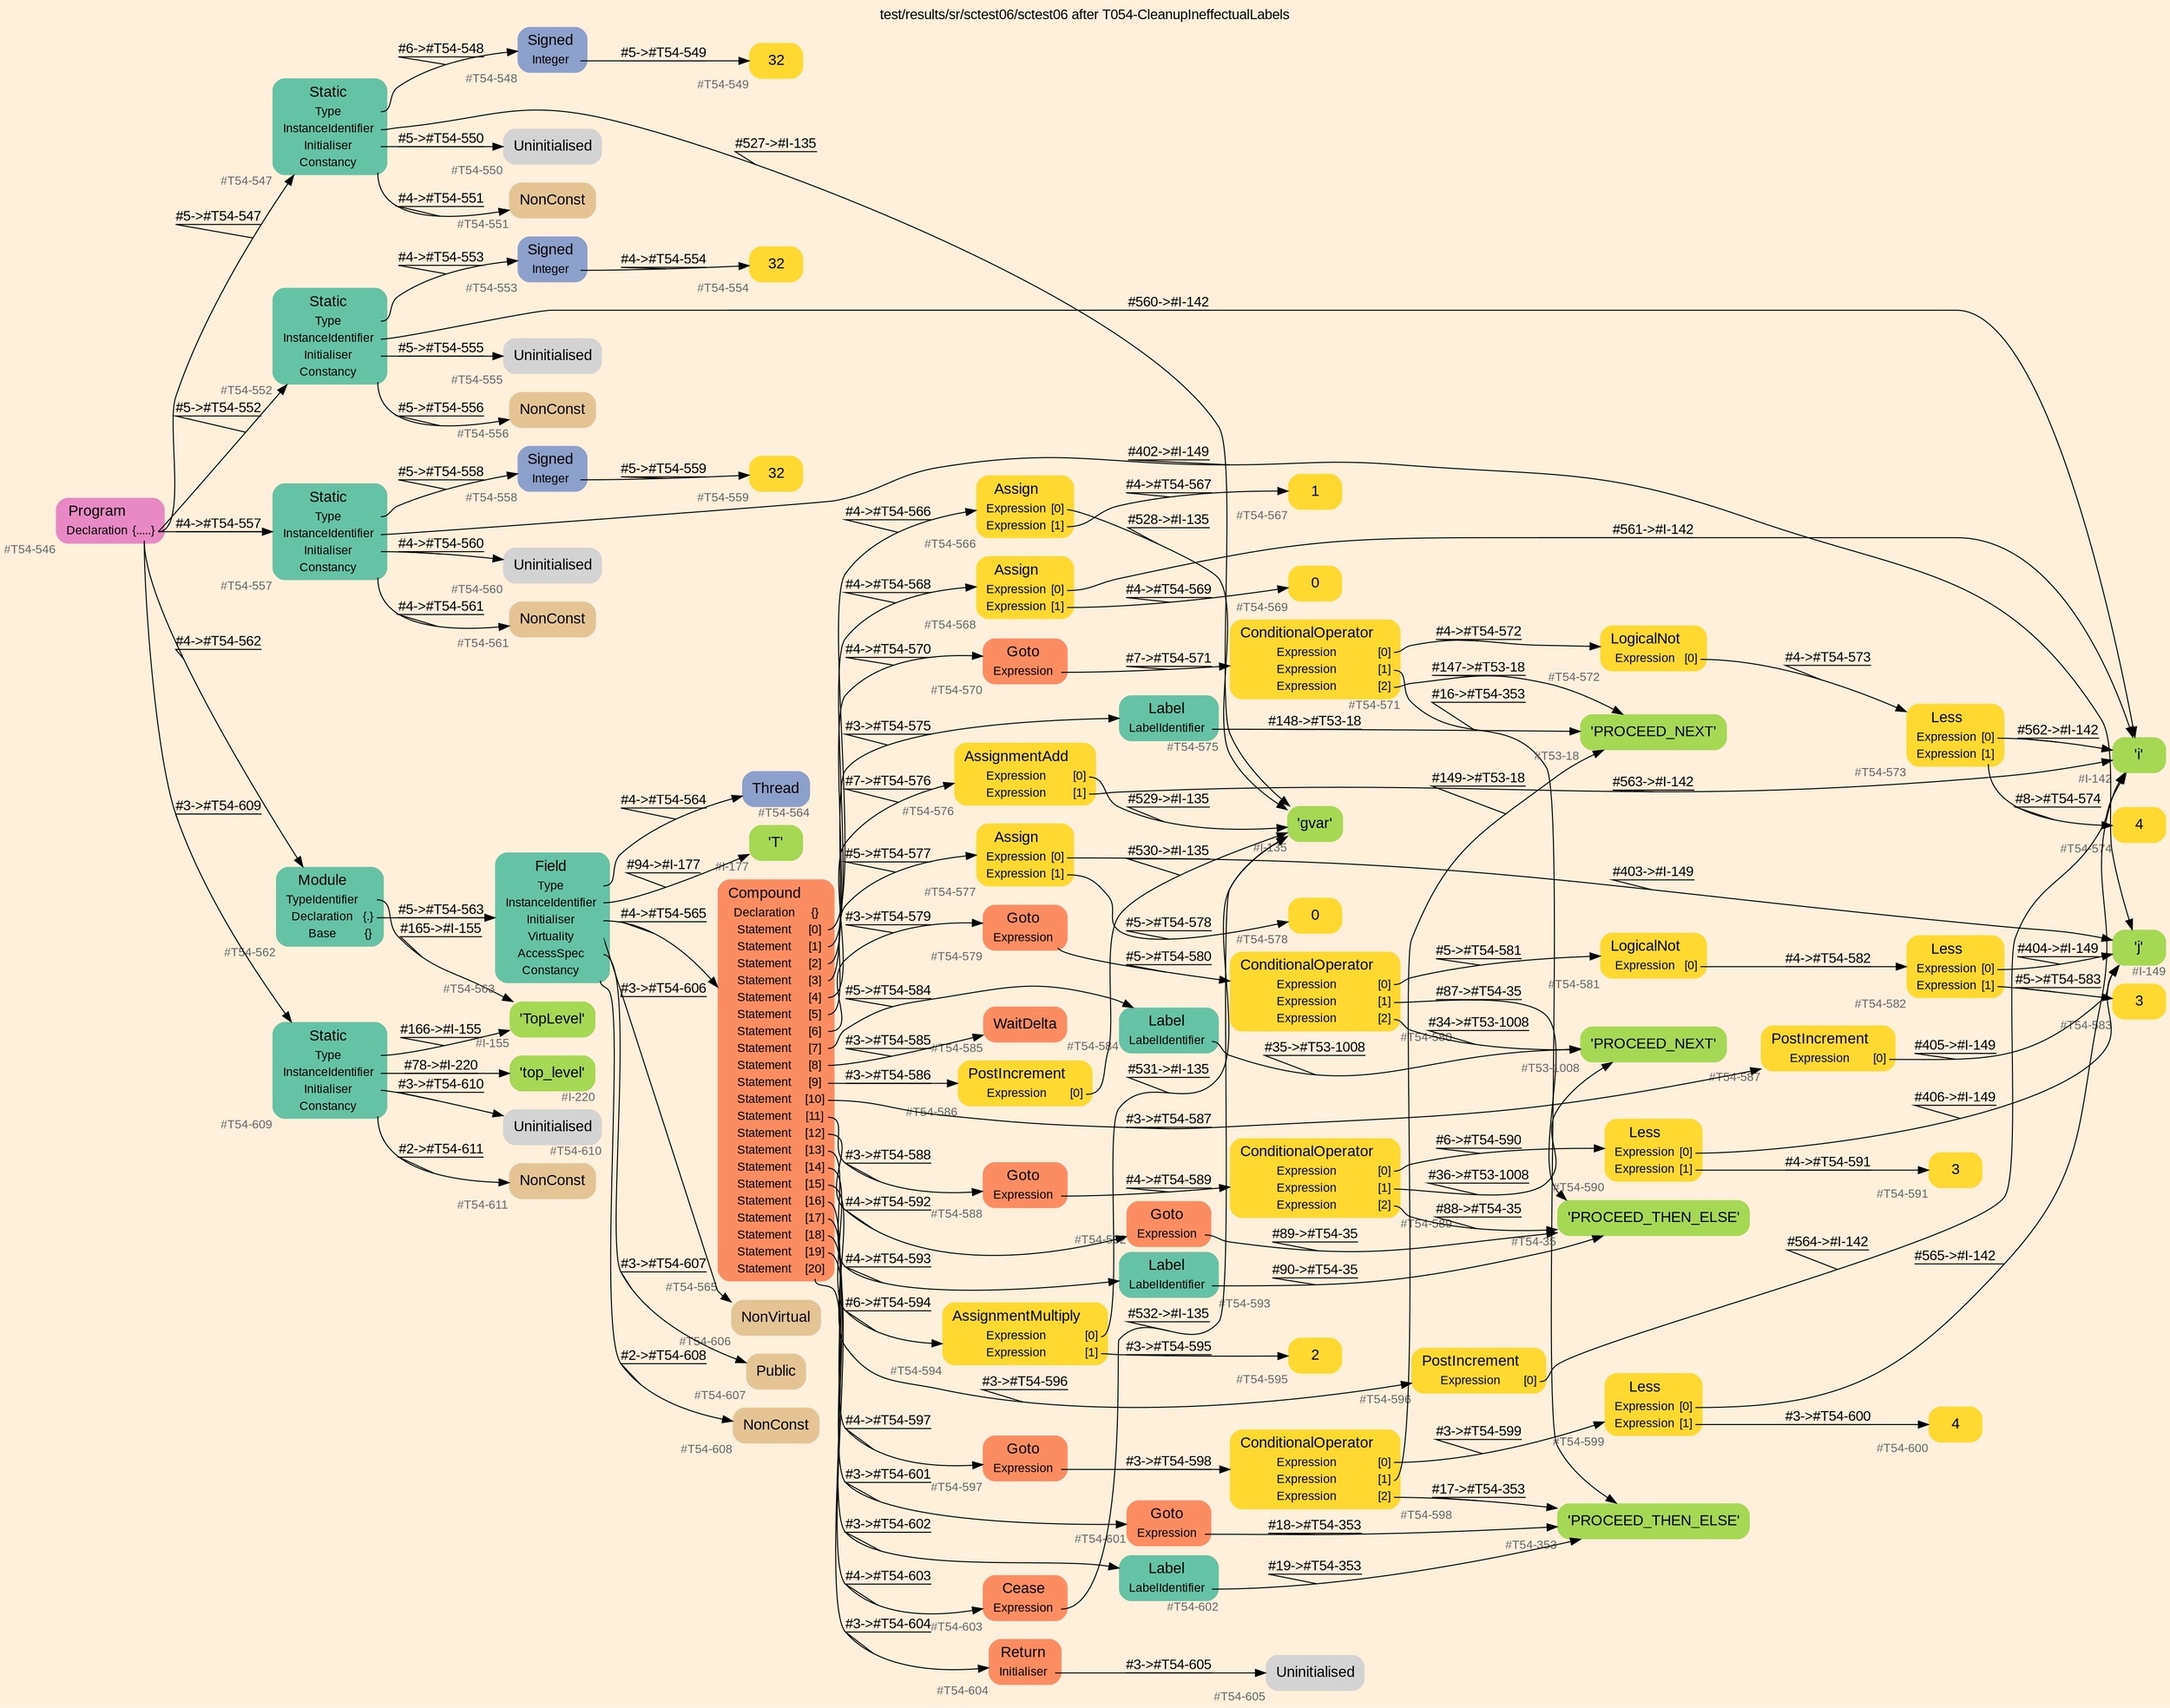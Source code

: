 digraph "test/results/sr/sctest06/sctest06 after T054-CleanupIneffectualLabels" {
label = "test/results/sr/sctest06/sctest06 after T054-CleanupIneffectualLabels"
labelloc = t
graph [
    rankdir = "LR"
    ranksep = 0.3
    bgcolor = antiquewhite1
    color = black
    fontcolor = black
    fontname = "Arial"
];
node [
    fontname = "Arial"
];
edge [
    fontname = "Arial"
];

// -------------------- node figure --------------------
// -------- block #T54-546 ----------
"#T54-546" [
    fillcolor = "/set28/4"
    xlabel = "#T54-546"
    fontsize = "12"
    fontcolor = grey40
    shape = "plaintext"
    label = <<TABLE BORDER="0" CELLBORDER="0" CELLSPACING="0">
     <TR><TD><FONT COLOR="black" POINT-SIZE="15">Program</FONT></TD></TR>
     <TR><TD><FONT COLOR="black" POINT-SIZE="12">Declaration</FONT></TD><TD PORT="port0"><FONT COLOR="black" POINT-SIZE="12">{.....}</FONT></TD></TR>
    </TABLE>>
    style = "rounded,filled"
];

// -------- block #T54-547 ----------
"#T54-547" [
    fillcolor = "/set28/1"
    xlabel = "#T54-547"
    fontsize = "12"
    fontcolor = grey40
    shape = "plaintext"
    label = <<TABLE BORDER="0" CELLBORDER="0" CELLSPACING="0">
     <TR><TD><FONT COLOR="black" POINT-SIZE="15">Static</FONT></TD></TR>
     <TR><TD><FONT COLOR="black" POINT-SIZE="12">Type</FONT></TD><TD PORT="port0"></TD></TR>
     <TR><TD><FONT COLOR="black" POINT-SIZE="12">InstanceIdentifier</FONT></TD><TD PORT="port1"></TD></TR>
     <TR><TD><FONT COLOR="black" POINT-SIZE="12">Initialiser</FONT></TD><TD PORT="port2"></TD></TR>
     <TR><TD><FONT COLOR="black" POINT-SIZE="12">Constancy</FONT></TD><TD PORT="port3"></TD></TR>
    </TABLE>>
    style = "rounded,filled"
];

// -------- block #T54-548 ----------
"#T54-548" [
    fillcolor = "/set28/3"
    xlabel = "#T54-548"
    fontsize = "12"
    fontcolor = grey40
    shape = "plaintext"
    label = <<TABLE BORDER="0" CELLBORDER="0" CELLSPACING="0">
     <TR><TD><FONT COLOR="black" POINT-SIZE="15">Signed</FONT></TD></TR>
     <TR><TD><FONT COLOR="black" POINT-SIZE="12">Integer</FONT></TD><TD PORT="port0"></TD></TR>
    </TABLE>>
    style = "rounded,filled"
];

// -------- block #T54-549 ----------
"#T54-549" [
    fillcolor = "/set28/6"
    xlabel = "#T54-549"
    fontsize = "12"
    fontcolor = grey40
    shape = "plaintext"
    label = <<TABLE BORDER="0" CELLBORDER="0" CELLSPACING="0">
     <TR><TD><FONT COLOR="black" POINT-SIZE="15">32</FONT></TD></TR>
    </TABLE>>
    style = "rounded,filled"
];

// -------- block #I-135 ----------
"#I-135" [
    fillcolor = "/set28/5"
    xlabel = "#I-135"
    fontsize = "12"
    fontcolor = grey40
    shape = "plaintext"
    label = <<TABLE BORDER="0" CELLBORDER="0" CELLSPACING="0">
     <TR><TD><FONT COLOR="black" POINT-SIZE="15">'gvar'</FONT></TD></TR>
    </TABLE>>
    style = "rounded,filled"
];

// -------- block #T54-550 ----------
"#T54-550" [
    xlabel = "#T54-550"
    fontsize = "12"
    fontcolor = grey40
    shape = "plaintext"
    label = <<TABLE BORDER="0" CELLBORDER="0" CELLSPACING="0">
     <TR><TD><FONT COLOR="black" POINT-SIZE="15">Uninitialised</FONT></TD></TR>
    </TABLE>>
    style = "rounded,filled"
];

// -------- block #T54-551 ----------
"#T54-551" [
    fillcolor = "/set28/7"
    xlabel = "#T54-551"
    fontsize = "12"
    fontcolor = grey40
    shape = "plaintext"
    label = <<TABLE BORDER="0" CELLBORDER="0" CELLSPACING="0">
     <TR><TD><FONT COLOR="black" POINT-SIZE="15">NonConst</FONT></TD></TR>
    </TABLE>>
    style = "rounded,filled"
];

// -------- block #T54-552 ----------
"#T54-552" [
    fillcolor = "/set28/1"
    xlabel = "#T54-552"
    fontsize = "12"
    fontcolor = grey40
    shape = "plaintext"
    label = <<TABLE BORDER="0" CELLBORDER="0" CELLSPACING="0">
     <TR><TD><FONT COLOR="black" POINT-SIZE="15">Static</FONT></TD></TR>
     <TR><TD><FONT COLOR="black" POINT-SIZE="12">Type</FONT></TD><TD PORT="port0"></TD></TR>
     <TR><TD><FONT COLOR="black" POINT-SIZE="12">InstanceIdentifier</FONT></TD><TD PORT="port1"></TD></TR>
     <TR><TD><FONT COLOR="black" POINT-SIZE="12">Initialiser</FONT></TD><TD PORT="port2"></TD></TR>
     <TR><TD><FONT COLOR="black" POINT-SIZE="12">Constancy</FONT></TD><TD PORT="port3"></TD></TR>
    </TABLE>>
    style = "rounded,filled"
];

// -------- block #T54-553 ----------
"#T54-553" [
    fillcolor = "/set28/3"
    xlabel = "#T54-553"
    fontsize = "12"
    fontcolor = grey40
    shape = "plaintext"
    label = <<TABLE BORDER="0" CELLBORDER="0" CELLSPACING="0">
     <TR><TD><FONT COLOR="black" POINT-SIZE="15">Signed</FONT></TD></TR>
     <TR><TD><FONT COLOR="black" POINT-SIZE="12">Integer</FONT></TD><TD PORT="port0"></TD></TR>
    </TABLE>>
    style = "rounded,filled"
];

// -------- block #T54-554 ----------
"#T54-554" [
    fillcolor = "/set28/6"
    xlabel = "#T54-554"
    fontsize = "12"
    fontcolor = grey40
    shape = "plaintext"
    label = <<TABLE BORDER="0" CELLBORDER="0" CELLSPACING="0">
     <TR><TD><FONT COLOR="black" POINT-SIZE="15">32</FONT></TD></TR>
    </TABLE>>
    style = "rounded,filled"
];

// -------- block #I-142 ----------
"#I-142" [
    fillcolor = "/set28/5"
    xlabel = "#I-142"
    fontsize = "12"
    fontcolor = grey40
    shape = "plaintext"
    label = <<TABLE BORDER="0" CELLBORDER="0" CELLSPACING="0">
     <TR><TD><FONT COLOR="black" POINT-SIZE="15">'i'</FONT></TD></TR>
    </TABLE>>
    style = "rounded,filled"
];

// -------- block #T54-555 ----------
"#T54-555" [
    xlabel = "#T54-555"
    fontsize = "12"
    fontcolor = grey40
    shape = "plaintext"
    label = <<TABLE BORDER="0" CELLBORDER="0" CELLSPACING="0">
     <TR><TD><FONT COLOR="black" POINT-SIZE="15">Uninitialised</FONT></TD></TR>
    </TABLE>>
    style = "rounded,filled"
];

// -------- block #T54-556 ----------
"#T54-556" [
    fillcolor = "/set28/7"
    xlabel = "#T54-556"
    fontsize = "12"
    fontcolor = grey40
    shape = "plaintext"
    label = <<TABLE BORDER="0" CELLBORDER="0" CELLSPACING="0">
     <TR><TD><FONT COLOR="black" POINT-SIZE="15">NonConst</FONT></TD></TR>
    </TABLE>>
    style = "rounded,filled"
];

// -------- block #T54-557 ----------
"#T54-557" [
    fillcolor = "/set28/1"
    xlabel = "#T54-557"
    fontsize = "12"
    fontcolor = grey40
    shape = "plaintext"
    label = <<TABLE BORDER="0" CELLBORDER="0" CELLSPACING="0">
     <TR><TD><FONT COLOR="black" POINT-SIZE="15">Static</FONT></TD></TR>
     <TR><TD><FONT COLOR="black" POINT-SIZE="12">Type</FONT></TD><TD PORT="port0"></TD></TR>
     <TR><TD><FONT COLOR="black" POINT-SIZE="12">InstanceIdentifier</FONT></TD><TD PORT="port1"></TD></TR>
     <TR><TD><FONT COLOR="black" POINT-SIZE="12">Initialiser</FONT></TD><TD PORT="port2"></TD></TR>
     <TR><TD><FONT COLOR="black" POINT-SIZE="12">Constancy</FONT></TD><TD PORT="port3"></TD></TR>
    </TABLE>>
    style = "rounded,filled"
];

// -------- block #T54-558 ----------
"#T54-558" [
    fillcolor = "/set28/3"
    xlabel = "#T54-558"
    fontsize = "12"
    fontcolor = grey40
    shape = "plaintext"
    label = <<TABLE BORDER="0" CELLBORDER="0" CELLSPACING="0">
     <TR><TD><FONT COLOR="black" POINT-SIZE="15">Signed</FONT></TD></TR>
     <TR><TD><FONT COLOR="black" POINT-SIZE="12">Integer</FONT></TD><TD PORT="port0"></TD></TR>
    </TABLE>>
    style = "rounded,filled"
];

// -------- block #T54-559 ----------
"#T54-559" [
    fillcolor = "/set28/6"
    xlabel = "#T54-559"
    fontsize = "12"
    fontcolor = grey40
    shape = "plaintext"
    label = <<TABLE BORDER="0" CELLBORDER="0" CELLSPACING="0">
     <TR><TD><FONT COLOR="black" POINT-SIZE="15">32</FONT></TD></TR>
    </TABLE>>
    style = "rounded,filled"
];

// -------- block #I-149 ----------
"#I-149" [
    fillcolor = "/set28/5"
    xlabel = "#I-149"
    fontsize = "12"
    fontcolor = grey40
    shape = "plaintext"
    label = <<TABLE BORDER="0" CELLBORDER="0" CELLSPACING="0">
     <TR><TD><FONT COLOR="black" POINT-SIZE="15">'j'</FONT></TD></TR>
    </TABLE>>
    style = "rounded,filled"
];

// -------- block #T54-560 ----------
"#T54-560" [
    xlabel = "#T54-560"
    fontsize = "12"
    fontcolor = grey40
    shape = "plaintext"
    label = <<TABLE BORDER="0" CELLBORDER="0" CELLSPACING="0">
     <TR><TD><FONT COLOR="black" POINT-SIZE="15">Uninitialised</FONT></TD></TR>
    </TABLE>>
    style = "rounded,filled"
];

// -------- block #T54-561 ----------
"#T54-561" [
    fillcolor = "/set28/7"
    xlabel = "#T54-561"
    fontsize = "12"
    fontcolor = grey40
    shape = "plaintext"
    label = <<TABLE BORDER="0" CELLBORDER="0" CELLSPACING="0">
     <TR><TD><FONT COLOR="black" POINT-SIZE="15">NonConst</FONT></TD></TR>
    </TABLE>>
    style = "rounded,filled"
];

// -------- block #T54-562 ----------
"#T54-562" [
    fillcolor = "/set28/1"
    xlabel = "#T54-562"
    fontsize = "12"
    fontcolor = grey40
    shape = "plaintext"
    label = <<TABLE BORDER="0" CELLBORDER="0" CELLSPACING="0">
     <TR><TD><FONT COLOR="black" POINT-SIZE="15">Module</FONT></TD></TR>
     <TR><TD><FONT COLOR="black" POINT-SIZE="12">TypeIdentifier</FONT></TD><TD PORT="port0"></TD></TR>
     <TR><TD><FONT COLOR="black" POINT-SIZE="12">Declaration</FONT></TD><TD PORT="port1"><FONT COLOR="black" POINT-SIZE="12">{.}</FONT></TD></TR>
     <TR><TD><FONT COLOR="black" POINT-SIZE="12">Base</FONT></TD><TD PORT="port2"><FONT COLOR="black" POINT-SIZE="12">{}</FONT></TD></TR>
    </TABLE>>
    style = "rounded,filled"
];

// -------- block #I-155 ----------
"#I-155" [
    fillcolor = "/set28/5"
    xlabel = "#I-155"
    fontsize = "12"
    fontcolor = grey40
    shape = "plaintext"
    label = <<TABLE BORDER="0" CELLBORDER="0" CELLSPACING="0">
     <TR><TD><FONT COLOR="black" POINT-SIZE="15">'TopLevel'</FONT></TD></TR>
    </TABLE>>
    style = "rounded,filled"
];

// -------- block #T54-563 ----------
"#T54-563" [
    fillcolor = "/set28/1"
    xlabel = "#T54-563"
    fontsize = "12"
    fontcolor = grey40
    shape = "plaintext"
    label = <<TABLE BORDER="0" CELLBORDER="0" CELLSPACING="0">
     <TR><TD><FONT COLOR="black" POINT-SIZE="15">Field</FONT></TD></TR>
     <TR><TD><FONT COLOR="black" POINT-SIZE="12">Type</FONT></TD><TD PORT="port0"></TD></TR>
     <TR><TD><FONT COLOR="black" POINT-SIZE="12">InstanceIdentifier</FONT></TD><TD PORT="port1"></TD></TR>
     <TR><TD><FONT COLOR="black" POINT-SIZE="12">Initialiser</FONT></TD><TD PORT="port2"></TD></TR>
     <TR><TD><FONT COLOR="black" POINT-SIZE="12">Virtuality</FONT></TD><TD PORT="port3"></TD></TR>
     <TR><TD><FONT COLOR="black" POINT-SIZE="12">AccessSpec</FONT></TD><TD PORT="port4"></TD></TR>
     <TR><TD><FONT COLOR="black" POINT-SIZE="12">Constancy</FONT></TD><TD PORT="port5"></TD></TR>
    </TABLE>>
    style = "rounded,filled"
];

// -------- block #T54-564 ----------
"#T54-564" [
    fillcolor = "/set28/3"
    xlabel = "#T54-564"
    fontsize = "12"
    fontcolor = grey40
    shape = "plaintext"
    label = <<TABLE BORDER="0" CELLBORDER="0" CELLSPACING="0">
     <TR><TD><FONT COLOR="black" POINT-SIZE="15">Thread</FONT></TD></TR>
    </TABLE>>
    style = "rounded,filled"
];

// -------- block #I-177 ----------
"#I-177" [
    fillcolor = "/set28/5"
    xlabel = "#I-177"
    fontsize = "12"
    fontcolor = grey40
    shape = "plaintext"
    label = <<TABLE BORDER="0" CELLBORDER="0" CELLSPACING="0">
     <TR><TD><FONT COLOR="black" POINT-SIZE="15">'T'</FONT></TD></TR>
    </TABLE>>
    style = "rounded,filled"
];

// -------- block #T54-565 ----------
"#T54-565" [
    fillcolor = "/set28/2"
    xlabel = "#T54-565"
    fontsize = "12"
    fontcolor = grey40
    shape = "plaintext"
    label = <<TABLE BORDER="0" CELLBORDER="0" CELLSPACING="0">
     <TR><TD><FONT COLOR="black" POINT-SIZE="15">Compound</FONT></TD></TR>
     <TR><TD><FONT COLOR="black" POINT-SIZE="12">Declaration</FONT></TD><TD PORT="port0"><FONT COLOR="black" POINT-SIZE="12">{}</FONT></TD></TR>
     <TR><TD><FONT COLOR="black" POINT-SIZE="12">Statement</FONT></TD><TD PORT="port1"><FONT COLOR="black" POINT-SIZE="12">[0]</FONT></TD></TR>
     <TR><TD><FONT COLOR="black" POINT-SIZE="12">Statement</FONT></TD><TD PORT="port2"><FONT COLOR="black" POINT-SIZE="12">[1]</FONT></TD></TR>
     <TR><TD><FONT COLOR="black" POINT-SIZE="12">Statement</FONT></TD><TD PORT="port3"><FONT COLOR="black" POINT-SIZE="12">[2]</FONT></TD></TR>
     <TR><TD><FONT COLOR="black" POINT-SIZE="12">Statement</FONT></TD><TD PORT="port4"><FONT COLOR="black" POINT-SIZE="12">[3]</FONT></TD></TR>
     <TR><TD><FONT COLOR="black" POINT-SIZE="12">Statement</FONT></TD><TD PORT="port5"><FONT COLOR="black" POINT-SIZE="12">[4]</FONT></TD></TR>
     <TR><TD><FONT COLOR="black" POINT-SIZE="12">Statement</FONT></TD><TD PORT="port6"><FONT COLOR="black" POINT-SIZE="12">[5]</FONT></TD></TR>
     <TR><TD><FONT COLOR="black" POINT-SIZE="12">Statement</FONT></TD><TD PORT="port7"><FONT COLOR="black" POINT-SIZE="12">[6]</FONT></TD></TR>
     <TR><TD><FONT COLOR="black" POINT-SIZE="12">Statement</FONT></TD><TD PORT="port8"><FONT COLOR="black" POINT-SIZE="12">[7]</FONT></TD></TR>
     <TR><TD><FONT COLOR="black" POINT-SIZE="12">Statement</FONT></TD><TD PORT="port9"><FONT COLOR="black" POINT-SIZE="12">[8]</FONT></TD></TR>
     <TR><TD><FONT COLOR="black" POINT-SIZE="12">Statement</FONT></TD><TD PORT="port10"><FONT COLOR="black" POINT-SIZE="12">[9]</FONT></TD></TR>
     <TR><TD><FONT COLOR="black" POINT-SIZE="12">Statement</FONT></TD><TD PORT="port11"><FONT COLOR="black" POINT-SIZE="12">[10]</FONT></TD></TR>
     <TR><TD><FONT COLOR="black" POINT-SIZE="12">Statement</FONT></TD><TD PORT="port12"><FONT COLOR="black" POINT-SIZE="12">[11]</FONT></TD></TR>
     <TR><TD><FONT COLOR="black" POINT-SIZE="12">Statement</FONT></TD><TD PORT="port13"><FONT COLOR="black" POINT-SIZE="12">[12]</FONT></TD></TR>
     <TR><TD><FONT COLOR="black" POINT-SIZE="12">Statement</FONT></TD><TD PORT="port14"><FONT COLOR="black" POINT-SIZE="12">[13]</FONT></TD></TR>
     <TR><TD><FONT COLOR="black" POINT-SIZE="12">Statement</FONT></TD><TD PORT="port15"><FONT COLOR="black" POINT-SIZE="12">[14]</FONT></TD></TR>
     <TR><TD><FONT COLOR="black" POINT-SIZE="12">Statement</FONT></TD><TD PORT="port16"><FONT COLOR="black" POINT-SIZE="12">[15]</FONT></TD></TR>
     <TR><TD><FONT COLOR="black" POINT-SIZE="12">Statement</FONT></TD><TD PORT="port17"><FONT COLOR="black" POINT-SIZE="12">[16]</FONT></TD></TR>
     <TR><TD><FONT COLOR="black" POINT-SIZE="12">Statement</FONT></TD><TD PORT="port18"><FONT COLOR="black" POINT-SIZE="12">[17]</FONT></TD></TR>
     <TR><TD><FONT COLOR="black" POINT-SIZE="12">Statement</FONT></TD><TD PORT="port19"><FONT COLOR="black" POINT-SIZE="12">[18]</FONT></TD></TR>
     <TR><TD><FONT COLOR="black" POINT-SIZE="12">Statement</FONT></TD><TD PORT="port20"><FONT COLOR="black" POINT-SIZE="12">[19]</FONT></TD></TR>
     <TR><TD><FONT COLOR="black" POINT-SIZE="12">Statement</FONT></TD><TD PORT="port21"><FONT COLOR="black" POINT-SIZE="12">[20]</FONT></TD></TR>
    </TABLE>>
    style = "rounded,filled"
];

// -------- block #T54-566 ----------
"#T54-566" [
    fillcolor = "/set28/6"
    xlabel = "#T54-566"
    fontsize = "12"
    fontcolor = grey40
    shape = "plaintext"
    label = <<TABLE BORDER="0" CELLBORDER="0" CELLSPACING="0">
     <TR><TD><FONT COLOR="black" POINT-SIZE="15">Assign</FONT></TD></TR>
     <TR><TD><FONT COLOR="black" POINT-SIZE="12">Expression</FONT></TD><TD PORT="port0"><FONT COLOR="black" POINT-SIZE="12">[0]</FONT></TD></TR>
     <TR><TD><FONT COLOR="black" POINT-SIZE="12">Expression</FONT></TD><TD PORT="port1"><FONT COLOR="black" POINT-SIZE="12">[1]</FONT></TD></TR>
    </TABLE>>
    style = "rounded,filled"
];

// -------- block #T54-567 ----------
"#T54-567" [
    fillcolor = "/set28/6"
    xlabel = "#T54-567"
    fontsize = "12"
    fontcolor = grey40
    shape = "plaintext"
    label = <<TABLE BORDER="0" CELLBORDER="0" CELLSPACING="0">
     <TR><TD><FONT COLOR="black" POINT-SIZE="15">1</FONT></TD></TR>
    </TABLE>>
    style = "rounded,filled"
];

// -------- block #T54-568 ----------
"#T54-568" [
    fillcolor = "/set28/6"
    xlabel = "#T54-568"
    fontsize = "12"
    fontcolor = grey40
    shape = "plaintext"
    label = <<TABLE BORDER="0" CELLBORDER="0" CELLSPACING="0">
     <TR><TD><FONT COLOR="black" POINT-SIZE="15">Assign</FONT></TD></TR>
     <TR><TD><FONT COLOR="black" POINT-SIZE="12">Expression</FONT></TD><TD PORT="port0"><FONT COLOR="black" POINT-SIZE="12">[0]</FONT></TD></TR>
     <TR><TD><FONT COLOR="black" POINT-SIZE="12">Expression</FONT></TD><TD PORT="port1"><FONT COLOR="black" POINT-SIZE="12">[1]</FONT></TD></TR>
    </TABLE>>
    style = "rounded,filled"
];

// -------- block #T54-569 ----------
"#T54-569" [
    fillcolor = "/set28/6"
    xlabel = "#T54-569"
    fontsize = "12"
    fontcolor = grey40
    shape = "plaintext"
    label = <<TABLE BORDER="0" CELLBORDER="0" CELLSPACING="0">
     <TR><TD><FONT COLOR="black" POINT-SIZE="15">0</FONT></TD></TR>
    </TABLE>>
    style = "rounded,filled"
];

// -------- block #T54-570 ----------
"#T54-570" [
    fillcolor = "/set28/2"
    xlabel = "#T54-570"
    fontsize = "12"
    fontcolor = grey40
    shape = "plaintext"
    label = <<TABLE BORDER="0" CELLBORDER="0" CELLSPACING="0">
     <TR><TD><FONT COLOR="black" POINT-SIZE="15">Goto</FONT></TD></TR>
     <TR><TD><FONT COLOR="black" POINT-SIZE="12">Expression</FONT></TD><TD PORT="port0"></TD></TR>
    </TABLE>>
    style = "rounded,filled"
];

// -------- block #T54-571 ----------
"#T54-571" [
    fillcolor = "/set28/6"
    xlabel = "#T54-571"
    fontsize = "12"
    fontcolor = grey40
    shape = "plaintext"
    label = <<TABLE BORDER="0" CELLBORDER="0" CELLSPACING="0">
     <TR><TD><FONT COLOR="black" POINT-SIZE="15">ConditionalOperator</FONT></TD></TR>
     <TR><TD><FONT COLOR="black" POINT-SIZE="12">Expression</FONT></TD><TD PORT="port0"><FONT COLOR="black" POINT-SIZE="12">[0]</FONT></TD></TR>
     <TR><TD><FONT COLOR="black" POINT-SIZE="12">Expression</FONT></TD><TD PORT="port1"><FONT COLOR="black" POINT-SIZE="12">[1]</FONT></TD></TR>
     <TR><TD><FONT COLOR="black" POINT-SIZE="12">Expression</FONT></TD><TD PORT="port2"><FONT COLOR="black" POINT-SIZE="12">[2]</FONT></TD></TR>
    </TABLE>>
    style = "rounded,filled"
];

// -------- block #T54-572 ----------
"#T54-572" [
    fillcolor = "/set28/6"
    xlabel = "#T54-572"
    fontsize = "12"
    fontcolor = grey40
    shape = "plaintext"
    label = <<TABLE BORDER="0" CELLBORDER="0" CELLSPACING="0">
     <TR><TD><FONT COLOR="black" POINT-SIZE="15">LogicalNot</FONT></TD></TR>
     <TR><TD><FONT COLOR="black" POINT-SIZE="12">Expression</FONT></TD><TD PORT="port0"><FONT COLOR="black" POINT-SIZE="12">[0]</FONT></TD></TR>
    </TABLE>>
    style = "rounded,filled"
];

// -------- block #T54-573 ----------
"#T54-573" [
    fillcolor = "/set28/6"
    xlabel = "#T54-573"
    fontsize = "12"
    fontcolor = grey40
    shape = "plaintext"
    label = <<TABLE BORDER="0" CELLBORDER="0" CELLSPACING="0">
     <TR><TD><FONT COLOR="black" POINT-SIZE="15">Less</FONT></TD></TR>
     <TR><TD><FONT COLOR="black" POINT-SIZE="12">Expression</FONT></TD><TD PORT="port0"><FONT COLOR="black" POINT-SIZE="12">[0]</FONT></TD></TR>
     <TR><TD><FONT COLOR="black" POINT-SIZE="12">Expression</FONT></TD><TD PORT="port1"><FONT COLOR="black" POINT-SIZE="12">[1]</FONT></TD></TR>
    </TABLE>>
    style = "rounded,filled"
];

// -------- block #T54-574 ----------
"#T54-574" [
    fillcolor = "/set28/6"
    xlabel = "#T54-574"
    fontsize = "12"
    fontcolor = grey40
    shape = "plaintext"
    label = <<TABLE BORDER="0" CELLBORDER="0" CELLSPACING="0">
     <TR><TD><FONT COLOR="black" POINT-SIZE="15">4</FONT></TD></TR>
    </TABLE>>
    style = "rounded,filled"
];

// -------- block #T54-353 ----------
"#T54-353" [
    fillcolor = "/set28/5"
    xlabel = "#T54-353"
    fontsize = "12"
    fontcolor = grey40
    shape = "plaintext"
    label = <<TABLE BORDER="0" CELLBORDER="0" CELLSPACING="0">
     <TR><TD><FONT COLOR="black" POINT-SIZE="15">'PROCEED_THEN_ELSE'</FONT></TD></TR>
    </TABLE>>
    style = "rounded,filled"
];

// -------- block #T53-18 ----------
"#T53-18" [
    fillcolor = "/set28/5"
    xlabel = "#T53-18"
    fontsize = "12"
    fontcolor = grey40
    shape = "plaintext"
    label = <<TABLE BORDER="0" CELLBORDER="0" CELLSPACING="0">
     <TR><TD><FONT COLOR="black" POINT-SIZE="15">'PROCEED_NEXT'</FONT></TD></TR>
    </TABLE>>
    style = "rounded,filled"
];

// -------- block #T54-575 ----------
"#T54-575" [
    fillcolor = "/set28/1"
    xlabel = "#T54-575"
    fontsize = "12"
    fontcolor = grey40
    shape = "plaintext"
    label = <<TABLE BORDER="0" CELLBORDER="0" CELLSPACING="0">
     <TR><TD><FONT COLOR="black" POINT-SIZE="15">Label</FONT></TD></TR>
     <TR><TD><FONT COLOR="black" POINT-SIZE="12">LabelIdentifier</FONT></TD><TD PORT="port0"></TD></TR>
    </TABLE>>
    style = "rounded,filled"
];

// -------- block #T54-576 ----------
"#T54-576" [
    fillcolor = "/set28/6"
    xlabel = "#T54-576"
    fontsize = "12"
    fontcolor = grey40
    shape = "plaintext"
    label = <<TABLE BORDER="0" CELLBORDER="0" CELLSPACING="0">
     <TR><TD><FONT COLOR="black" POINT-SIZE="15">AssignmentAdd</FONT></TD></TR>
     <TR><TD><FONT COLOR="black" POINT-SIZE="12">Expression</FONT></TD><TD PORT="port0"><FONT COLOR="black" POINT-SIZE="12">[0]</FONT></TD></TR>
     <TR><TD><FONT COLOR="black" POINT-SIZE="12">Expression</FONT></TD><TD PORT="port1"><FONT COLOR="black" POINT-SIZE="12">[1]</FONT></TD></TR>
    </TABLE>>
    style = "rounded,filled"
];

// -------- block #T54-577 ----------
"#T54-577" [
    fillcolor = "/set28/6"
    xlabel = "#T54-577"
    fontsize = "12"
    fontcolor = grey40
    shape = "plaintext"
    label = <<TABLE BORDER="0" CELLBORDER="0" CELLSPACING="0">
     <TR><TD><FONT COLOR="black" POINT-SIZE="15">Assign</FONT></TD></TR>
     <TR><TD><FONT COLOR="black" POINT-SIZE="12">Expression</FONT></TD><TD PORT="port0"><FONT COLOR="black" POINT-SIZE="12">[0]</FONT></TD></TR>
     <TR><TD><FONT COLOR="black" POINT-SIZE="12">Expression</FONT></TD><TD PORT="port1"><FONT COLOR="black" POINT-SIZE="12">[1]</FONT></TD></TR>
    </TABLE>>
    style = "rounded,filled"
];

// -------- block #T54-578 ----------
"#T54-578" [
    fillcolor = "/set28/6"
    xlabel = "#T54-578"
    fontsize = "12"
    fontcolor = grey40
    shape = "plaintext"
    label = <<TABLE BORDER="0" CELLBORDER="0" CELLSPACING="0">
     <TR><TD><FONT COLOR="black" POINT-SIZE="15">0</FONT></TD></TR>
    </TABLE>>
    style = "rounded,filled"
];

// -------- block #T54-579 ----------
"#T54-579" [
    fillcolor = "/set28/2"
    xlabel = "#T54-579"
    fontsize = "12"
    fontcolor = grey40
    shape = "plaintext"
    label = <<TABLE BORDER="0" CELLBORDER="0" CELLSPACING="0">
     <TR><TD><FONT COLOR="black" POINT-SIZE="15">Goto</FONT></TD></TR>
     <TR><TD><FONT COLOR="black" POINT-SIZE="12">Expression</FONT></TD><TD PORT="port0"></TD></TR>
    </TABLE>>
    style = "rounded,filled"
];

// -------- block #T54-580 ----------
"#T54-580" [
    fillcolor = "/set28/6"
    xlabel = "#T54-580"
    fontsize = "12"
    fontcolor = grey40
    shape = "plaintext"
    label = <<TABLE BORDER="0" CELLBORDER="0" CELLSPACING="0">
     <TR><TD><FONT COLOR="black" POINT-SIZE="15">ConditionalOperator</FONT></TD></TR>
     <TR><TD><FONT COLOR="black" POINT-SIZE="12">Expression</FONT></TD><TD PORT="port0"><FONT COLOR="black" POINT-SIZE="12">[0]</FONT></TD></TR>
     <TR><TD><FONT COLOR="black" POINT-SIZE="12">Expression</FONT></TD><TD PORT="port1"><FONT COLOR="black" POINT-SIZE="12">[1]</FONT></TD></TR>
     <TR><TD><FONT COLOR="black" POINT-SIZE="12">Expression</FONT></TD><TD PORT="port2"><FONT COLOR="black" POINT-SIZE="12">[2]</FONT></TD></TR>
    </TABLE>>
    style = "rounded,filled"
];

// -------- block #T54-581 ----------
"#T54-581" [
    fillcolor = "/set28/6"
    xlabel = "#T54-581"
    fontsize = "12"
    fontcolor = grey40
    shape = "plaintext"
    label = <<TABLE BORDER="0" CELLBORDER="0" CELLSPACING="0">
     <TR><TD><FONT COLOR="black" POINT-SIZE="15">LogicalNot</FONT></TD></TR>
     <TR><TD><FONT COLOR="black" POINT-SIZE="12">Expression</FONT></TD><TD PORT="port0"><FONT COLOR="black" POINT-SIZE="12">[0]</FONT></TD></TR>
    </TABLE>>
    style = "rounded,filled"
];

// -------- block #T54-582 ----------
"#T54-582" [
    fillcolor = "/set28/6"
    xlabel = "#T54-582"
    fontsize = "12"
    fontcolor = grey40
    shape = "plaintext"
    label = <<TABLE BORDER="0" CELLBORDER="0" CELLSPACING="0">
     <TR><TD><FONT COLOR="black" POINT-SIZE="15">Less</FONT></TD></TR>
     <TR><TD><FONT COLOR="black" POINT-SIZE="12">Expression</FONT></TD><TD PORT="port0"><FONT COLOR="black" POINT-SIZE="12">[0]</FONT></TD></TR>
     <TR><TD><FONT COLOR="black" POINT-SIZE="12">Expression</FONT></TD><TD PORT="port1"><FONT COLOR="black" POINT-SIZE="12">[1]</FONT></TD></TR>
    </TABLE>>
    style = "rounded,filled"
];

// -------- block #T54-583 ----------
"#T54-583" [
    fillcolor = "/set28/6"
    xlabel = "#T54-583"
    fontsize = "12"
    fontcolor = grey40
    shape = "plaintext"
    label = <<TABLE BORDER="0" CELLBORDER="0" CELLSPACING="0">
     <TR><TD><FONT COLOR="black" POINT-SIZE="15">3</FONT></TD></TR>
    </TABLE>>
    style = "rounded,filled"
];

// -------- block #T54-35 ----------
"#T54-35" [
    fillcolor = "/set28/5"
    xlabel = "#T54-35"
    fontsize = "12"
    fontcolor = grey40
    shape = "plaintext"
    label = <<TABLE BORDER="0" CELLBORDER="0" CELLSPACING="0">
     <TR><TD><FONT COLOR="black" POINT-SIZE="15">'PROCEED_THEN_ELSE'</FONT></TD></TR>
    </TABLE>>
    style = "rounded,filled"
];

// -------- block #T53-1008 ----------
"#T53-1008" [
    fillcolor = "/set28/5"
    xlabel = "#T53-1008"
    fontsize = "12"
    fontcolor = grey40
    shape = "plaintext"
    label = <<TABLE BORDER="0" CELLBORDER="0" CELLSPACING="0">
     <TR><TD><FONT COLOR="black" POINT-SIZE="15">'PROCEED_NEXT'</FONT></TD></TR>
    </TABLE>>
    style = "rounded,filled"
];

// -------- block #T54-584 ----------
"#T54-584" [
    fillcolor = "/set28/1"
    xlabel = "#T54-584"
    fontsize = "12"
    fontcolor = grey40
    shape = "plaintext"
    label = <<TABLE BORDER="0" CELLBORDER="0" CELLSPACING="0">
     <TR><TD><FONT COLOR="black" POINT-SIZE="15">Label</FONT></TD></TR>
     <TR><TD><FONT COLOR="black" POINT-SIZE="12">LabelIdentifier</FONT></TD><TD PORT="port0"></TD></TR>
    </TABLE>>
    style = "rounded,filled"
];

// -------- block #T54-585 ----------
"#T54-585" [
    fillcolor = "/set28/2"
    xlabel = "#T54-585"
    fontsize = "12"
    fontcolor = grey40
    shape = "plaintext"
    label = <<TABLE BORDER="0" CELLBORDER="0" CELLSPACING="0">
     <TR><TD><FONT COLOR="black" POINT-SIZE="15">WaitDelta</FONT></TD></TR>
    </TABLE>>
    style = "rounded,filled"
];

// -------- block #T54-586 ----------
"#T54-586" [
    fillcolor = "/set28/6"
    xlabel = "#T54-586"
    fontsize = "12"
    fontcolor = grey40
    shape = "plaintext"
    label = <<TABLE BORDER="0" CELLBORDER="0" CELLSPACING="0">
     <TR><TD><FONT COLOR="black" POINT-SIZE="15">PostIncrement</FONT></TD></TR>
     <TR><TD><FONT COLOR="black" POINT-SIZE="12">Expression</FONT></TD><TD PORT="port0"><FONT COLOR="black" POINT-SIZE="12">[0]</FONT></TD></TR>
    </TABLE>>
    style = "rounded,filled"
];

// -------- block #T54-587 ----------
"#T54-587" [
    fillcolor = "/set28/6"
    xlabel = "#T54-587"
    fontsize = "12"
    fontcolor = grey40
    shape = "plaintext"
    label = <<TABLE BORDER="0" CELLBORDER="0" CELLSPACING="0">
     <TR><TD><FONT COLOR="black" POINT-SIZE="15">PostIncrement</FONT></TD></TR>
     <TR><TD><FONT COLOR="black" POINT-SIZE="12">Expression</FONT></TD><TD PORT="port0"><FONT COLOR="black" POINT-SIZE="12">[0]</FONT></TD></TR>
    </TABLE>>
    style = "rounded,filled"
];

// -------- block #T54-588 ----------
"#T54-588" [
    fillcolor = "/set28/2"
    xlabel = "#T54-588"
    fontsize = "12"
    fontcolor = grey40
    shape = "plaintext"
    label = <<TABLE BORDER="0" CELLBORDER="0" CELLSPACING="0">
     <TR><TD><FONT COLOR="black" POINT-SIZE="15">Goto</FONT></TD></TR>
     <TR><TD><FONT COLOR="black" POINT-SIZE="12">Expression</FONT></TD><TD PORT="port0"></TD></TR>
    </TABLE>>
    style = "rounded,filled"
];

// -------- block #T54-589 ----------
"#T54-589" [
    fillcolor = "/set28/6"
    xlabel = "#T54-589"
    fontsize = "12"
    fontcolor = grey40
    shape = "plaintext"
    label = <<TABLE BORDER="0" CELLBORDER="0" CELLSPACING="0">
     <TR><TD><FONT COLOR="black" POINT-SIZE="15">ConditionalOperator</FONT></TD></TR>
     <TR><TD><FONT COLOR="black" POINT-SIZE="12">Expression</FONT></TD><TD PORT="port0"><FONT COLOR="black" POINT-SIZE="12">[0]</FONT></TD></TR>
     <TR><TD><FONT COLOR="black" POINT-SIZE="12">Expression</FONT></TD><TD PORT="port1"><FONT COLOR="black" POINT-SIZE="12">[1]</FONT></TD></TR>
     <TR><TD><FONT COLOR="black" POINT-SIZE="12">Expression</FONT></TD><TD PORT="port2"><FONT COLOR="black" POINT-SIZE="12">[2]</FONT></TD></TR>
    </TABLE>>
    style = "rounded,filled"
];

// -------- block #T54-590 ----------
"#T54-590" [
    fillcolor = "/set28/6"
    xlabel = "#T54-590"
    fontsize = "12"
    fontcolor = grey40
    shape = "plaintext"
    label = <<TABLE BORDER="0" CELLBORDER="0" CELLSPACING="0">
     <TR><TD><FONT COLOR="black" POINT-SIZE="15">Less</FONT></TD></TR>
     <TR><TD><FONT COLOR="black" POINT-SIZE="12">Expression</FONT></TD><TD PORT="port0"><FONT COLOR="black" POINT-SIZE="12">[0]</FONT></TD></TR>
     <TR><TD><FONT COLOR="black" POINT-SIZE="12">Expression</FONT></TD><TD PORT="port1"><FONT COLOR="black" POINT-SIZE="12">[1]</FONT></TD></TR>
    </TABLE>>
    style = "rounded,filled"
];

// -------- block #T54-591 ----------
"#T54-591" [
    fillcolor = "/set28/6"
    xlabel = "#T54-591"
    fontsize = "12"
    fontcolor = grey40
    shape = "plaintext"
    label = <<TABLE BORDER="0" CELLBORDER="0" CELLSPACING="0">
     <TR><TD><FONT COLOR="black" POINT-SIZE="15">3</FONT></TD></TR>
    </TABLE>>
    style = "rounded,filled"
];

// -------- block #T54-592 ----------
"#T54-592" [
    fillcolor = "/set28/2"
    xlabel = "#T54-592"
    fontsize = "12"
    fontcolor = grey40
    shape = "plaintext"
    label = <<TABLE BORDER="0" CELLBORDER="0" CELLSPACING="0">
     <TR><TD><FONT COLOR="black" POINT-SIZE="15">Goto</FONT></TD></TR>
     <TR><TD><FONT COLOR="black" POINT-SIZE="12">Expression</FONT></TD><TD PORT="port0"></TD></TR>
    </TABLE>>
    style = "rounded,filled"
];

// -------- block #T54-593 ----------
"#T54-593" [
    fillcolor = "/set28/1"
    xlabel = "#T54-593"
    fontsize = "12"
    fontcolor = grey40
    shape = "plaintext"
    label = <<TABLE BORDER="0" CELLBORDER="0" CELLSPACING="0">
     <TR><TD><FONT COLOR="black" POINT-SIZE="15">Label</FONT></TD></TR>
     <TR><TD><FONT COLOR="black" POINT-SIZE="12">LabelIdentifier</FONT></TD><TD PORT="port0"></TD></TR>
    </TABLE>>
    style = "rounded,filled"
];

// -------- block #T54-594 ----------
"#T54-594" [
    fillcolor = "/set28/6"
    xlabel = "#T54-594"
    fontsize = "12"
    fontcolor = grey40
    shape = "plaintext"
    label = <<TABLE BORDER="0" CELLBORDER="0" CELLSPACING="0">
     <TR><TD><FONT COLOR="black" POINT-SIZE="15">AssignmentMultiply</FONT></TD></TR>
     <TR><TD><FONT COLOR="black" POINT-SIZE="12">Expression</FONT></TD><TD PORT="port0"><FONT COLOR="black" POINT-SIZE="12">[0]</FONT></TD></TR>
     <TR><TD><FONT COLOR="black" POINT-SIZE="12">Expression</FONT></TD><TD PORT="port1"><FONT COLOR="black" POINT-SIZE="12">[1]</FONT></TD></TR>
    </TABLE>>
    style = "rounded,filled"
];

// -------- block #T54-595 ----------
"#T54-595" [
    fillcolor = "/set28/6"
    xlabel = "#T54-595"
    fontsize = "12"
    fontcolor = grey40
    shape = "plaintext"
    label = <<TABLE BORDER="0" CELLBORDER="0" CELLSPACING="0">
     <TR><TD><FONT COLOR="black" POINT-SIZE="15">2</FONT></TD></TR>
    </TABLE>>
    style = "rounded,filled"
];

// -------- block #T54-596 ----------
"#T54-596" [
    fillcolor = "/set28/6"
    xlabel = "#T54-596"
    fontsize = "12"
    fontcolor = grey40
    shape = "plaintext"
    label = <<TABLE BORDER="0" CELLBORDER="0" CELLSPACING="0">
     <TR><TD><FONT COLOR="black" POINT-SIZE="15">PostIncrement</FONT></TD></TR>
     <TR><TD><FONT COLOR="black" POINT-SIZE="12">Expression</FONT></TD><TD PORT="port0"><FONT COLOR="black" POINT-SIZE="12">[0]</FONT></TD></TR>
    </TABLE>>
    style = "rounded,filled"
];

// -------- block #T54-597 ----------
"#T54-597" [
    fillcolor = "/set28/2"
    xlabel = "#T54-597"
    fontsize = "12"
    fontcolor = grey40
    shape = "plaintext"
    label = <<TABLE BORDER="0" CELLBORDER="0" CELLSPACING="0">
     <TR><TD><FONT COLOR="black" POINT-SIZE="15">Goto</FONT></TD></TR>
     <TR><TD><FONT COLOR="black" POINT-SIZE="12">Expression</FONT></TD><TD PORT="port0"></TD></TR>
    </TABLE>>
    style = "rounded,filled"
];

// -------- block #T54-598 ----------
"#T54-598" [
    fillcolor = "/set28/6"
    xlabel = "#T54-598"
    fontsize = "12"
    fontcolor = grey40
    shape = "plaintext"
    label = <<TABLE BORDER="0" CELLBORDER="0" CELLSPACING="0">
     <TR><TD><FONT COLOR="black" POINT-SIZE="15">ConditionalOperator</FONT></TD></TR>
     <TR><TD><FONT COLOR="black" POINT-SIZE="12">Expression</FONT></TD><TD PORT="port0"><FONT COLOR="black" POINT-SIZE="12">[0]</FONT></TD></TR>
     <TR><TD><FONT COLOR="black" POINT-SIZE="12">Expression</FONT></TD><TD PORT="port1"><FONT COLOR="black" POINT-SIZE="12">[1]</FONT></TD></TR>
     <TR><TD><FONT COLOR="black" POINT-SIZE="12">Expression</FONT></TD><TD PORT="port2"><FONT COLOR="black" POINT-SIZE="12">[2]</FONT></TD></TR>
    </TABLE>>
    style = "rounded,filled"
];

// -------- block #T54-599 ----------
"#T54-599" [
    fillcolor = "/set28/6"
    xlabel = "#T54-599"
    fontsize = "12"
    fontcolor = grey40
    shape = "plaintext"
    label = <<TABLE BORDER="0" CELLBORDER="0" CELLSPACING="0">
     <TR><TD><FONT COLOR="black" POINT-SIZE="15">Less</FONT></TD></TR>
     <TR><TD><FONT COLOR="black" POINT-SIZE="12">Expression</FONT></TD><TD PORT="port0"><FONT COLOR="black" POINT-SIZE="12">[0]</FONT></TD></TR>
     <TR><TD><FONT COLOR="black" POINT-SIZE="12">Expression</FONT></TD><TD PORT="port1"><FONT COLOR="black" POINT-SIZE="12">[1]</FONT></TD></TR>
    </TABLE>>
    style = "rounded,filled"
];

// -------- block #T54-600 ----------
"#T54-600" [
    fillcolor = "/set28/6"
    xlabel = "#T54-600"
    fontsize = "12"
    fontcolor = grey40
    shape = "plaintext"
    label = <<TABLE BORDER="0" CELLBORDER="0" CELLSPACING="0">
     <TR><TD><FONT COLOR="black" POINT-SIZE="15">4</FONT></TD></TR>
    </TABLE>>
    style = "rounded,filled"
];

// -------- block #T54-601 ----------
"#T54-601" [
    fillcolor = "/set28/2"
    xlabel = "#T54-601"
    fontsize = "12"
    fontcolor = grey40
    shape = "plaintext"
    label = <<TABLE BORDER="0" CELLBORDER="0" CELLSPACING="0">
     <TR><TD><FONT COLOR="black" POINT-SIZE="15">Goto</FONT></TD></TR>
     <TR><TD><FONT COLOR="black" POINT-SIZE="12">Expression</FONT></TD><TD PORT="port0"></TD></TR>
    </TABLE>>
    style = "rounded,filled"
];

// -------- block #T54-602 ----------
"#T54-602" [
    fillcolor = "/set28/1"
    xlabel = "#T54-602"
    fontsize = "12"
    fontcolor = grey40
    shape = "plaintext"
    label = <<TABLE BORDER="0" CELLBORDER="0" CELLSPACING="0">
     <TR><TD><FONT COLOR="black" POINT-SIZE="15">Label</FONT></TD></TR>
     <TR><TD><FONT COLOR="black" POINT-SIZE="12">LabelIdentifier</FONT></TD><TD PORT="port0"></TD></TR>
    </TABLE>>
    style = "rounded,filled"
];

// -------- block #T54-603 ----------
"#T54-603" [
    fillcolor = "/set28/2"
    xlabel = "#T54-603"
    fontsize = "12"
    fontcolor = grey40
    shape = "plaintext"
    label = <<TABLE BORDER="0" CELLBORDER="0" CELLSPACING="0">
     <TR><TD><FONT COLOR="black" POINT-SIZE="15">Cease</FONT></TD></TR>
     <TR><TD><FONT COLOR="black" POINT-SIZE="12">Expression</FONT></TD><TD PORT="port0"></TD></TR>
    </TABLE>>
    style = "rounded,filled"
];

// -------- block #T54-604 ----------
"#T54-604" [
    fillcolor = "/set28/2"
    xlabel = "#T54-604"
    fontsize = "12"
    fontcolor = grey40
    shape = "plaintext"
    label = <<TABLE BORDER="0" CELLBORDER="0" CELLSPACING="0">
     <TR><TD><FONT COLOR="black" POINT-SIZE="15">Return</FONT></TD></TR>
     <TR><TD><FONT COLOR="black" POINT-SIZE="12">Initialiser</FONT></TD><TD PORT="port0"></TD></TR>
    </TABLE>>
    style = "rounded,filled"
];

// -------- block #T54-605 ----------
"#T54-605" [
    xlabel = "#T54-605"
    fontsize = "12"
    fontcolor = grey40
    shape = "plaintext"
    label = <<TABLE BORDER="0" CELLBORDER="0" CELLSPACING="0">
     <TR><TD><FONT COLOR="black" POINT-SIZE="15">Uninitialised</FONT></TD></TR>
    </TABLE>>
    style = "rounded,filled"
];

// -------- block #T54-606 ----------
"#T54-606" [
    fillcolor = "/set28/7"
    xlabel = "#T54-606"
    fontsize = "12"
    fontcolor = grey40
    shape = "plaintext"
    label = <<TABLE BORDER="0" CELLBORDER="0" CELLSPACING="0">
     <TR><TD><FONT COLOR="black" POINT-SIZE="15">NonVirtual</FONT></TD></TR>
    </TABLE>>
    style = "rounded,filled"
];

// -------- block #T54-607 ----------
"#T54-607" [
    fillcolor = "/set28/7"
    xlabel = "#T54-607"
    fontsize = "12"
    fontcolor = grey40
    shape = "plaintext"
    label = <<TABLE BORDER="0" CELLBORDER="0" CELLSPACING="0">
     <TR><TD><FONT COLOR="black" POINT-SIZE="15">Public</FONT></TD></TR>
    </TABLE>>
    style = "rounded,filled"
];

// -------- block #T54-608 ----------
"#T54-608" [
    fillcolor = "/set28/7"
    xlabel = "#T54-608"
    fontsize = "12"
    fontcolor = grey40
    shape = "plaintext"
    label = <<TABLE BORDER="0" CELLBORDER="0" CELLSPACING="0">
     <TR><TD><FONT COLOR="black" POINT-SIZE="15">NonConst</FONT></TD></TR>
    </TABLE>>
    style = "rounded,filled"
];

// -------- block #T54-609 ----------
"#T54-609" [
    fillcolor = "/set28/1"
    xlabel = "#T54-609"
    fontsize = "12"
    fontcolor = grey40
    shape = "plaintext"
    label = <<TABLE BORDER="0" CELLBORDER="0" CELLSPACING="0">
     <TR><TD><FONT COLOR="black" POINT-SIZE="15">Static</FONT></TD></TR>
     <TR><TD><FONT COLOR="black" POINT-SIZE="12">Type</FONT></TD><TD PORT="port0"></TD></TR>
     <TR><TD><FONT COLOR="black" POINT-SIZE="12">InstanceIdentifier</FONT></TD><TD PORT="port1"></TD></TR>
     <TR><TD><FONT COLOR="black" POINT-SIZE="12">Initialiser</FONT></TD><TD PORT="port2"></TD></TR>
     <TR><TD><FONT COLOR="black" POINT-SIZE="12">Constancy</FONT></TD><TD PORT="port3"></TD></TR>
    </TABLE>>
    style = "rounded,filled"
];

// -------- block #I-220 ----------
"#I-220" [
    fillcolor = "/set28/5"
    xlabel = "#I-220"
    fontsize = "12"
    fontcolor = grey40
    shape = "plaintext"
    label = <<TABLE BORDER="0" CELLBORDER="0" CELLSPACING="0">
     <TR><TD><FONT COLOR="black" POINT-SIZE="15">'top_level'</FONT></TD></TR>
    </TABLE>>
    style = "rounded,filled"
];

// -------- block #T54-610 ----------
"#T54-610" [
    xlabel = "#T54-610"
    fontsize = "12"
    fontcolor = grey40
    shape = "plaintext"
    label = <<TABLE BORDER="0" CELLBORDER="0" CELLSPACING="0">
     <TR><TD><FONT COLOR="black" POINT-SIZE="15">Uninitialised</FONT></TD></TR>
    </TABLE>>
    style = "rounded,filled"
];

// -------- block #T54-611 ----------
"#T54-611" [
    fillcolor = "/set28/7"
    xlabel = "#T54-611"
    fontsize = "12"
    fontcolor = grey40
    shape = "plaintext"
    label = <<TABLE BORDER="0" CELLBORDER="0" CELLSPACING="0">
     <TR><TD><FONT COLOR="black" POINT-SIZE="15">NonConst</FONT></TD></TR>
    </TABLE>>
    style = "rounded,filled"
];

"#T54-546":port0 -> "#T54-547" [
    label = "#5-&gt;#T54-547"
    decorate = true
    color = black
    fontcolor = black
];

"#T54-546":port0 -> "#T54-552" [
    label = "#5-&gt;#T54-552"
    decorate = true
    color = black
    fontcolor = black
];

"#T54-546":port0 -> "#T54-557" [
    label = "#4-&gt;#T54-557"
    decorate = true
    color = black
    fontcolor = black
];

"#T54-546":port0 -> "#T54-562" [
    label = "#4-&gt;#T54-562"
    decorate = true
    color = black
    fontcolor = black
];

"#T54-546":port0 -> "#T54-609" [
    label = "#3-&gt;#T54-609"
    decorate = true
    color = black
    fontcolor = black
];

"#T54-547":port0 -> "#T54-548" [
    label = "#6-&gt;#T54-548"
    decorate = true
    color = black
    fontcolor = black
];

"#T54-547":port1 -> "#I-135" [
    label = "#527-&gt;#I-135"
    decorate = true
    color = black
    fontcolor = black
];

"#T54-547":port2 -> "#T54-550" [
    label = "#5-&gt;#T54-550"
    decorate = true
    color = black
    fontcolor = black
];

"#T54-547":port3 -> "#T54-551" [
    label = "#4-&gt;#T54-551"
    decorate = true
    color = black
    fontcolor = black
];

"#T54-548":port0 -> "#T54-549" [
    label = "#5-&gt;#T54-549"
    decorate = true
    color = black
    fontcolor = black
];

"#T54-552":port0 -> "#T54-553" [
    label = "#4-&gt;#T54-553"
    decorate = true
    color = black
    fontcolor = black
];

"#T54-552":port1 -> "#I-142" [
    label = "#560-&gt;#I-142"
    decorate = true
    color = black
    fontcolor = black
];

"#T54-552":port2 -> "#T54-555" [
    label = "#5-&gt;#T54-555"
    decorate = true
    color = black
    fontcolor = black
];

"#T54-552":port3 -> "#T54-556" [
    label = "#5-&gt;#T54-556"
    decorate = true
    color = black
    fontcolor = black
];

"#T54-553":port0 -> "#T54-554" [
    label = "#4-&gt;#T54-554"
    decorate = true
    color = black
    fontcolor = black
];

"#T54-557":port0 -> "#T54-558" [
    label = "#5-&gt;#T54-558"
    decorate = true
    color = black
    fontcolor = black
];

"#T54-557":port1 -> "#I-149" [
    label = "#402-&gt;#I-149"
    decorate = true
    color = black
    fontcolor = black
];

"#T54-557":port2 -> "#T54-560" [
    label = "#4-&gt;#T54-560"
    decorate = true
    color = black
    fontcolor = black
];

"#T54-557":port3 -> "#T54-561" [
    label = "#4-&gt;#T54-561"
    decorate = true
    color = black
    fontcolor = black
];

"#T54-558":port0 -> "#T54-559" [
    label = "#5-&gt;#T54-559"
    decorate = true
    color = black
    fontcolor = black
];

"#T54-562":port0 -> "#I-155" [
    label = "#165-&gt;#I-155"
    decorate = true
    color = black
    fontcolor = black
];

"#T54-562":port1 -> "#T54-563" [
    label = "#5-&gt;#T54-563"
    decorate = true
    color = black
    fontcolor = black
];

"#T54-563":port0 -> "#T54-564" [
    label = "#4-&gt;#T54-564"
    decorate = true
    color = black
    fontcolor = black
];

"#T54-563":port1 -> "#I-177" [
    label = "#94-&gt;#I-177"
    decorate = true
    color = black
    fontcolor = black
];

"#T54-563":port2 -> "#T54-565" [
    label = "#4-&gt;#T54-565"
    decorate = true
    color = black
    fontcolor = black
];

"#T54-563":port3 -> "#T54-606" [
    label = "#3-&gt;#T54-606"
    decorate = true
    color = black
    fontcolor = black
];

"#T54-563":port4 -> "#T54-607" [
    label = "#3-&gt;#T54-607"
    decorate = true
    color = black
    fontcolor = black
];

"#T54-563":port5 -> "#T54-608" [
    label = "#2-&gt;#T54-608"
    decorate = true
    color = black
    fontcolor = black
];

"#T54-565":port1 -> "#T54-566" [
    label = "#4-&gt;#T54-566"
    decorate = true
    color = black
    fontcolor = black
];

"#T54-565":port2 -> "#T54-568" [
    label = "#4-&gt;#T54-568"
    decorate = true
    color = black
    fontcolor = black
];

"#T54-565":port3 -> "#T54-570" [
    label = "#4-&gt;#T54-570"
    decorate = true
    color = black
    fontcolor = black
];

"#T54-565":port4 -> "#T54-575" [
    label = "#3-&gt;#T54-575"
    decorate = true
    color = black
    fontcolor = black
];

"#T54-565":port5 -> "#T54-576" [
    label = "#7-&gt;#T54-576"
    decorate = true
    color = black
    fontcolor = black
];

"#T54-565":port6 -> "#T54-577" [
    label = "#5-&gt;#T54-577"
    decorate = true
    color = black
    fontcolor = black
];

"#T54-565":port7 -> "#T54-579" [
    label = "#3-&gt;#T54-579"
    decorate = true
    color = black
    fontcolor = black
];

"#T54-565":port8 -> "#T54-584" [
    label = "#5-&gt;#T54-584"
    decorate = true
    color = black
    fontcolor = black
];

"#T54-565":port9 -> "#T54-585" [
    label = "#3-&gt;#T54-585"
    decorate = true
    color = black
    fontcolor = black
];

"#T54-565":port10 -> "#T54-586" [
    label = "#3-&gt;#T54-586"
    decorate = true
    color = black
    fontcolor = black
];

"#T54-565":port11 -> "#T54-587" [
    label = "#3-&gt;#T54-587"
    decorate = true
    color = black
    fontcolor = black
];

"#T54-565":port12 -> "#T54-588" [
    label = "#3-&gt;#T54-588"
    decorate = true
    color = black
    fontcolor = black
];

"#T54-565":port13 -> "#T54-592" [
    label = "#4-&gt;#T54-592"
    decorate = true
    color = black
    fontcolor = black
];

"#T54-565":port14 -> "#T54-593" [
    label = "#4-&gt;#T54-593"
    decorate = true
    color = black
    fontcolor = black
];

"#T54-565":port15 -> "#T54-594" [
    label = "#6-&gt;#T54-594"
    decorate = true
    color = black
    fontcolor = black
];

"#T54-565":port16 -> "#T54-596" [
    label = "#3-&gt;#T54-596"
    decorate = true
    color = black
    fontcolor = black
];

"#T54-565":port17 -> "#T54-597" [
    label = "#4-&gt;#T54-597"
    decorate = true
    color = black
    fontcolor = black
];

"#T54-565":port18 -> "#T54-601" [
    label = "#3-&gt;#T54-601"
    decorate = true
    color = black
    fontcolor = black
];

"#T54-565":port19 -> "#T54-602" [
    label = "#3-&gt;#T54-602"
    decorate = true
    color = black
    fontcolor = black
];

"#T54-565":port20 -> "#T54-603" [
    label = "#4-&gt;#T54-603"
    decorate = true
    color = black
    fontcolor = black
];

"#T54-565":port21 -> "#T54-604" [
    label = "#3-&gt;#T54-604"
    decorate = true
    color = black
    fontcolor = black
];

"#T54-566":port0 -> "#I-135" [
    label = "#528-&gt;#I-135"
    decorate = true
    color = black
    fontcolor = black
];

"#T54-566":port1 -> "#T54-567" [
    label = "#4-&gt;#T54-567"
    decorate = true
    color = black
    fontcolor = black
];

"#T54-568":port0 -> "#I-142" [
    label = "#561-&gt;#I-142"
    decorate = true
    color = black
    fontcolor = black
];

"#T54-568":port1 -> "#T54-569" [
    label = "#4-&gt;#T54-569"
    decorate = true
    color = black
    fontcolor = black
];

"#T54-570":port0 -> "#T54-571" [
    label = "#7-&gt;#T54-571"
    decorate = true
    color = black
    fontcolor = black
];

"#T54-571":port0 -> "#T54-572" [
    label = "#4-&gt;#T54-572"
    decorate = true
    color = black
    fontcolor = black
];

"#T54-571":port1 -> "#T54-353" [
    label = "#16-&gt;#T54-353"
    decorate = true
    color = black
    fontcolor = black
];

"#T54-571":port2 -> "#T53-18" [
    label = "#147-&gt;#T53-18"
    decorate = true
    color = black
    fontcolor = black
];

"#T54-572":port0 -> "#T54-573" [
    label = "#4-&gt;#T54-573"
    decorate = true
    color = black
    fontcolor = black
];

"#T54-573":port0 -> "#I-142" [
    label = "#562-&gt;#I-142"
    decorate = true
    color = black
    fontcolor = black
];

"#T54-573":port1 -> "#T54-574" [
    label = "#8-&gt;#T54-574"
    decorate = true
    color = black
    fontcolor = black
];

"#T54-575":port0 -> "#T53-18" [
    label = "#148-&gt;#T53-18"
    decorate = true
    color = black
    fontcolor = black
];

"#T54-576":port0 -> "#I-135" [
    label = "#529-&gt;#I-135"
    decorate = true
    color = black
    fontcolor = black
];

"#T54-576":port1 -> "#I-142" [
    label = "#563-&gt;#I-142"
    decorate = true
    color = black
    fontcolor = black
];

"#T54-577":port0 -> "#I-149" [
    label = "#403-&gt;#I-149"
    decorate = true
    color = black
    fontcolor = black
];

"#T54-577":port1 -> "#T54-578" [
    label = "#5-&gt;#T54-578"
    decorate = true
    color = black
    fontcolor = black
];

"#T54-579":port0 -> "#T54-580" [
    label = "#5-&gt;#T54-580"
    decorate = true
    color = black
    fontcolor = black
];

"#T54-580":port0 -> "#T54-581" [
    label = "#5-&gt;#T54-581"
    decorate = true
    color = black
    fontcolor = black
];

"#T54-580":port1 -> "#T54-35" [
    label = "#87-&gt;#T54-35"
    decorate = true
    color = black
    fontcolor = black
];

"#T54-580":port2 -> "#T53-1008" [
    label = "#34-&gt;#T53-1008"
    decorate = true
    color = black
    fontcolor = black
];

"#T54-581":port0 -> "#T54-582" [
    label = "#4-&gt;#T54-582"
    decorate = true
    color = black
    fontcolor = black
];

"#T54-582":port0 -> "#I-149" [
    label = "#404-&gt;#I-149"
    decorate = true
    color = black
    fontcolor = black
];

"#T54-582":port1 -> "#T54-583" [
    label = "#5-&gt;#T54-583"
    decorate = true
    color = black
    fontcolor = black
];

"#T54-584":port0 -> "#T53-1008" [
    label = "#35-&gt;#T53-1008"
    decorate = true
    color = black
    fontcolor = black
];

"#T54-586":port0 -> "#I-135" [
    label = "#530-&gt;#I-135"
    decorate = true
    color = black
    fontcolor = black
];

"#T54-587":port0 -> "#I-149" [
    label = "#405-&gt;#I-149"
    decorate = true
    color = black
    fontcolor = black
];

"#T54-588":port0 -> "#T54-589" [
    label = "#4-&gt;#T54-589"
    decorate = true
    color = black
    fontcolor = black
];

"#T54-589":port0 -> "#T54-590" [
    label = "#6-&gt;#T54-590"
    decorate = true
    color = black
    fontcolor = black
];

"#T54-589":port1 -> "#T53-1008" [
    label = "#36-&gt;#T53-1008"
    decorate = true
    color = black
    fontcolor = black
];

"#T54-589":port2 -> "#T54-35" [
    label = "#88-&gt;#T54-35"
    decorate = true
    color = black
    fontcolor = black
];

"#T54-590":port0 -> "#I-149" [
    label = "#406-&gt;#I-149"
    decorate = true
    color = black
    fontcolor = black
];

"#T54-590":port1 -> "#T54-591" [
    label = "#4-&gt;#T54-591"
    decorate = true
    color = black
    fontcolor = black
];

"#T54-592":port0 -> "#T54-35" [
    label = "#89-&gt;#T54-35"
    decorate = true
    color = black
    fontcolor = black
];

"#T54-593":port0 -> "#T54-35" [
    label = "#90-&gt;#T54-35"
    decorate = true
    color = black
    fontcolor = black
];

"#T54-594":port0 -> "#I-135" [
    label = "#531-&gt;#I-135"
    decorate = true
    color = black
    fontcolor = black
];

"#T54-594":port1 -> "#T54-595" [
    label = "#3-&gt;#T54-595"
    decorate = true
    color = black
    fontcolor = black
];

"#T54-596":port0 -> "#I-142" [
    label = "#564-&gt;#I-142"
    decorate = true
    color = black
    fontcolor = black
];

"#T54-597":port0 -> "#T54-598" [
    label = "#3-&gt;#T54-598"
    decorate = true
    color = black
    fontcolor = black
];

"#T54-598":port0 -> "#T54-599" [
    label = "#3-&gt;#T54-599"
    decorate = true
    color = black
    fontcolor = black
];

"#T54-598":port1 -> "#T53-18" [
    label = "#149-&gt;#T53-18"
    decorate = true
    color = black
    fontcolor = black
];

"#T54-598":port2 -> "#T54-353" [
    label = "#17-&gt;#T54-353"
    decorate = true
    color = black
    fontcolor = black
];

"#T54-599":port0 -> "#I-142" [
    label = "#565-&gt;#I-142"
    decorate = true
    color = black
    fontcolor = black
];

"#T54-599":port1 -> "#T54-600" [
    label = "#3-&gt;#T54-600"
    decorate = true
    color = black
    fontcolor = black
];

"#T54-601":port0 -> "#T54-353" [
    label = "#18-&gt;#T54-353"
    decorate = true
    color = black
    fontcolor = black
];

"#T54-602":port0 -> "#T54-353" [
    label = "#19-&gt;#T54-353"
    decorate = true
    color = black
    fontcolor = black
];

"#T54-603":port0 -> "#I-135" [
    label = "#532-&gt;#I-135"
    decorate = true
    color = black
    fontcolor = black
];

"#T54-604":port0 -> "#T54-605" [
    label = "#3-&gt;#T54-605"
    decorate = true
    color = black
    fontcolor = black
];

"#T54-609":port0 -> "#I-155" [
    label = "#166-&gt;#I-155"
    decorate = true
    color = black
    fontcolor = black
];

"#T54-609":port1 -> "#I-220" [
    label = "#78-&gt;#I-220"
    decorate = true
    color = black
    fontcolor = black
];

"#T54-609":port2 -> "#T54-610" [
    label = "#3-&gt;#T54-610"
    decorate = true
    color = black
    fontcolor = black
];

"#T54-609":port3 -> "#T54-611" [
    label = "#2-&gt;#T54-611"
    decorate = true
    color = black
    fontcolor = black
];


}
